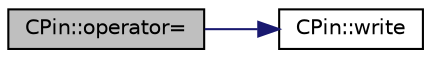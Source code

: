 digraph "CPin::operator="
{
  edge [fontname="Helvetica",fontsize="10",labelfontname="Helvetica",labelfontsize="10"];
  node [fontname="Helvetica",fontsize="10",shape=record];
  rankdir="LR";
  Node1 [label="CPin::operator=",height=0.2,width=0.4,color="black", fillcolor="grey75", style="filled" fontcolor="black"];
  Node1 -> Node2 [color="midnightblue",fontsize="10",style="solid",fontname="Helvetica"];
  Node2 [label="CPin::write",height=0.2,width=0.4,color="black", fillcolor="white", style="filled",URL="$d7/db9/class_c_pin.html#a1fc3486f4afea4de56ae677c20600551"];
}
